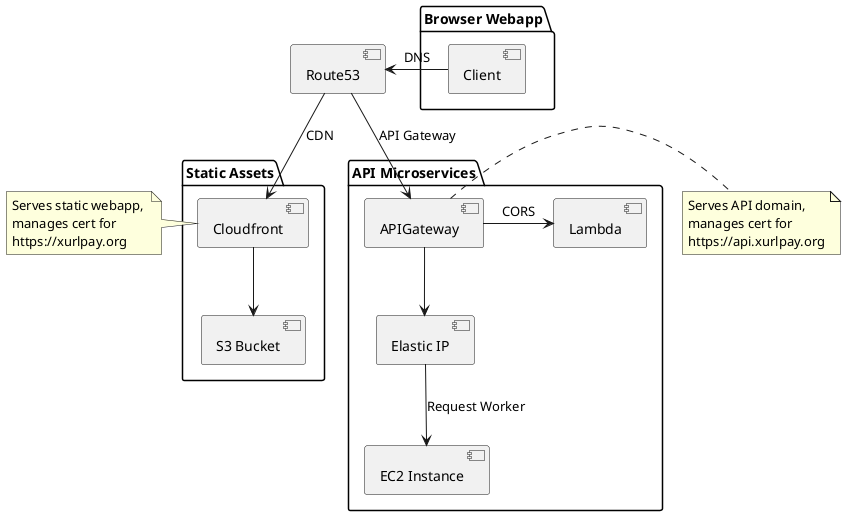 @startuml

[Route53] as route53

package "Browser Webapp" {
    [Client] as webapp
}

package "Static Assets" {
    [Cloudfront] as cloudfront
    [S3 Bucket] as s3  
}

package "API Microservices" {
    [APIGateway] as api 
    [Lambda] as lambda
    [Elastic IP] as ip
    [EC2 Instance] as ec2
}

note left of cloudfront
    Serves static webapp, 
    manages cert for 
    https://xurlpay.org
end note

' webapp
webapp -> route53 : DNS
route53 --> cloudfront : CDN
cloudfront --> s3
route53 --> api : API Gateway


' api workloads
api -> lambda : CORS
note right of api
    Serves API domain, 
    manages cert for 
    https://api.xurlpay.org
end note


api --> ip
ip --> ec2 :Request Worker



@enduml